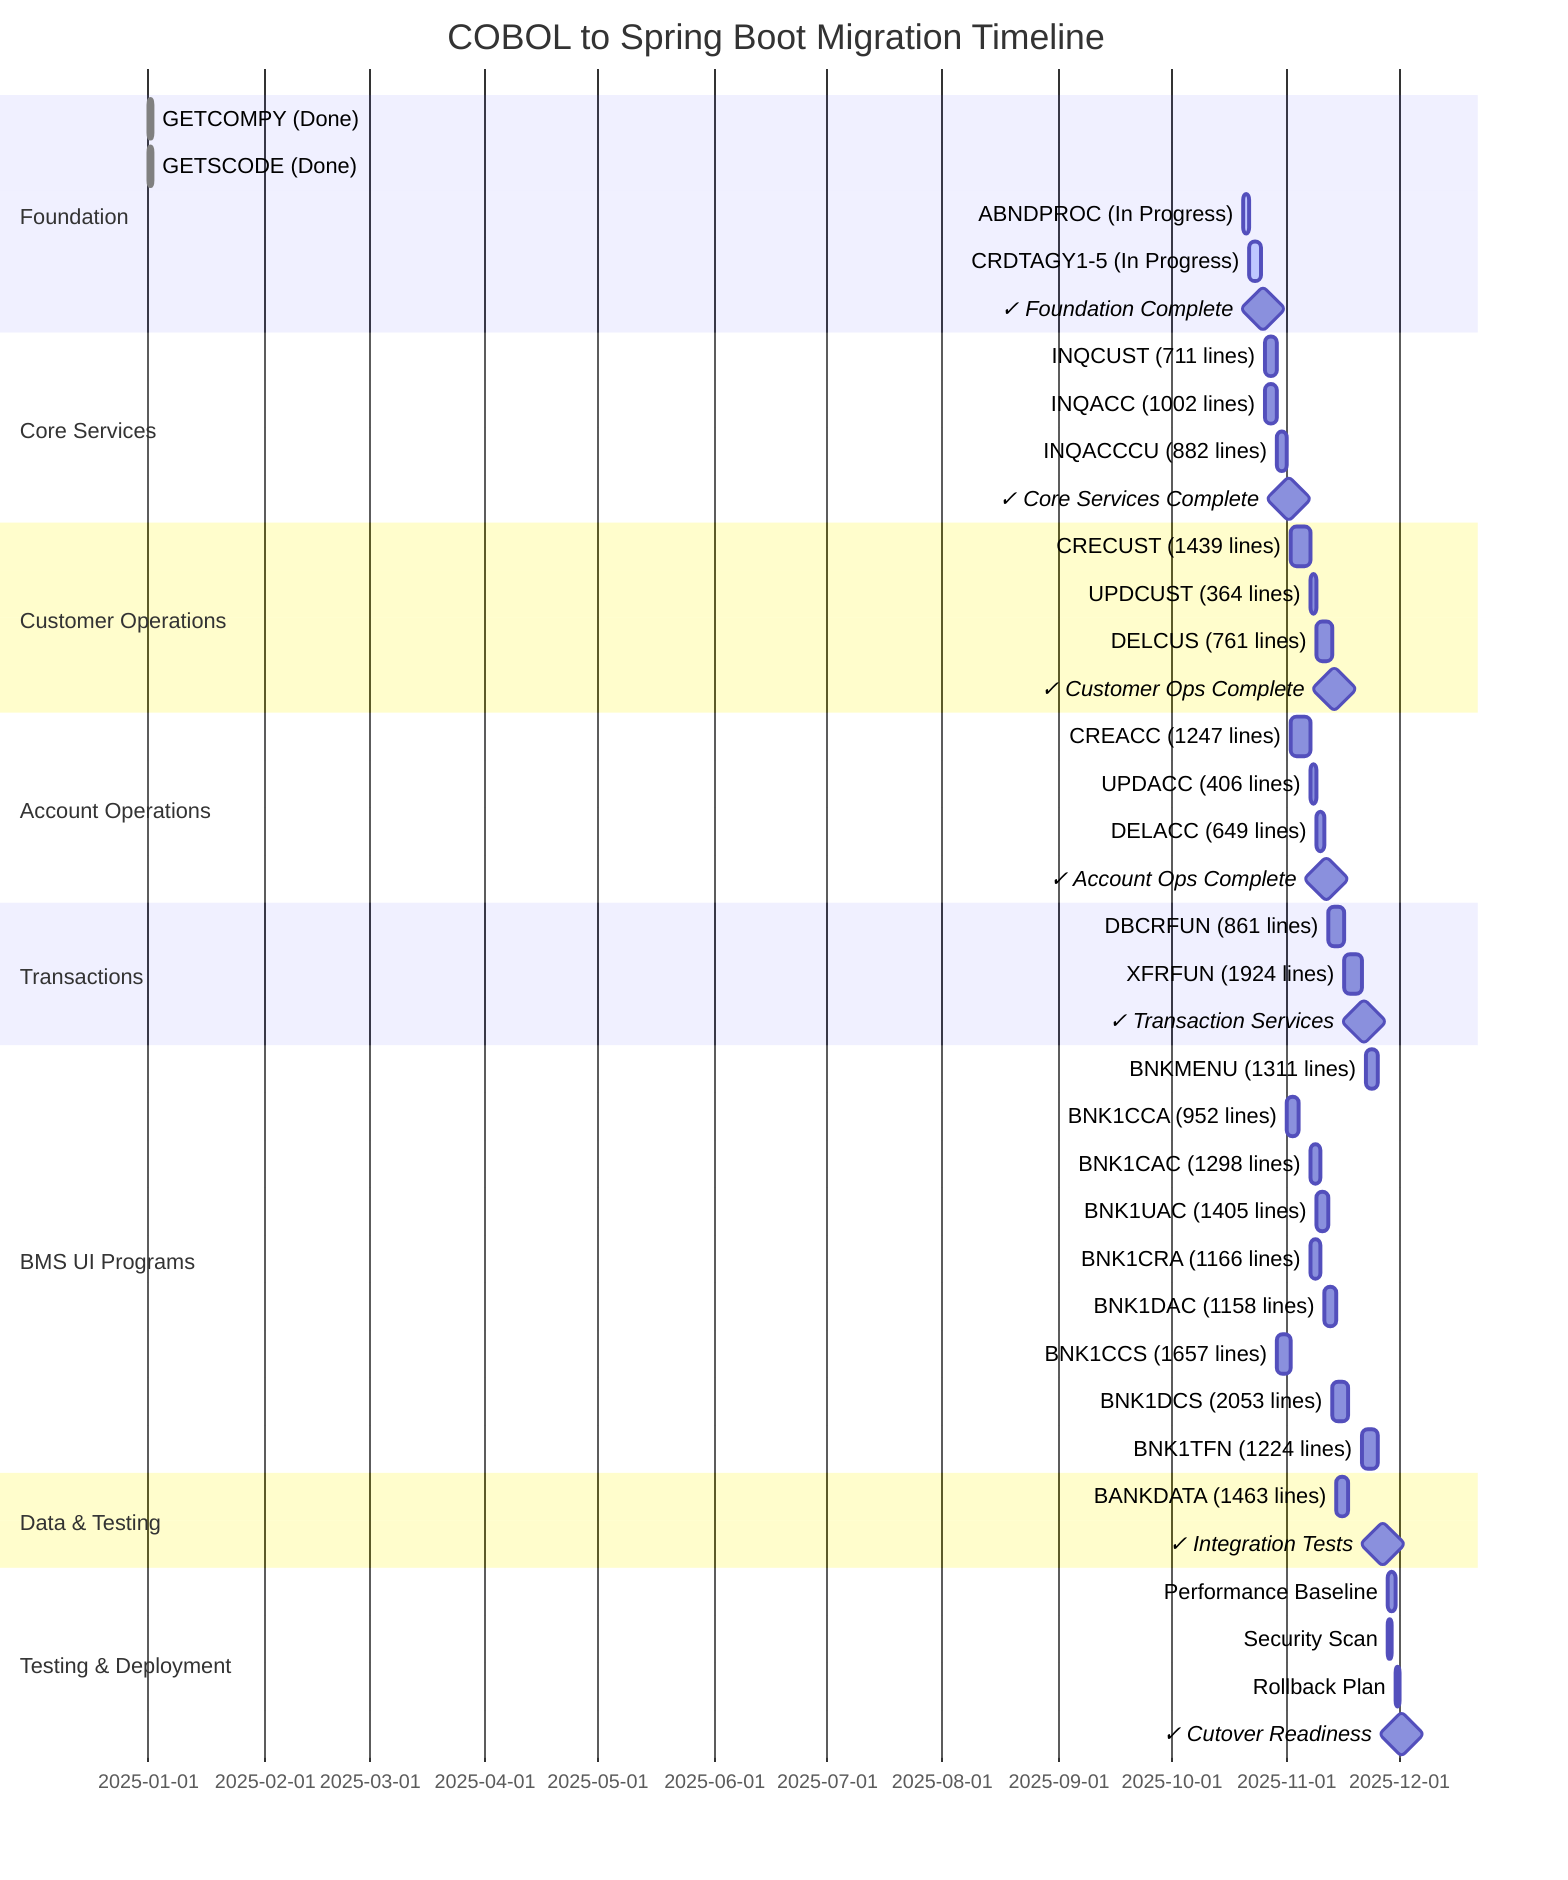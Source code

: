 gantt
    title COBOL to Spring Boot Migration Timeline
    dateFormat YYYY-MM-DD
    
    %% =========================================================================
    %% PHASE 1: FOUNDATION
    %% =========================================================================
    section Foundation
    GETCOMPY (Done)                 :done, getcompy, 2025-01-01, 0.5d
    GETSCODE (Done)                 :done, getscode, 2025-01-01, 0.5d
    ABNDPROC (In Progress)          :active, abndproc, 2025-10-20, 2d
    CRDTAGY1-5 (In Progress)        :active, crdtagy, 2025-10-22, 3d
    ✓ Foundation Complete           :milestone, checkpoint1, after crdtagy, 0.5d
    
    %% =========================================================================
    %% PHASE 2: CORE SERVICES (QUERY OPERATIONS)
    %% =========================================================================
    section Core Services
    INQCUST (711 lines)             :inqcust, after checkpoint1, 3d
    INQACC (1002 lines)             :inqacc, after checkpoint1, 3d
    INQACCCU (882 lines)            :inqacccu, after inqcust inqacc, 3d
    ✓ Core Services Complete        :milestone, checkpoint2, after inqacccu, 0.5d
    
    %% =========================================================================
    %% PHASE 3: CUSTOMER OPERATIONS
    %% =========================================================================
    section Customer Operations
    CRECUST (1439 lines)            :crecust, after checkpoint2 crdtagy, 5d
    UPDCUST (364 lines)             :updcust, after crecust, 2d
    DELCUS (761 lines)              :delcus, after updcust inqacccu, 4d
    ✓ Customer Ops Complete         :milestone, checkpoint3, after delcus, 0.5d
    
    %% =========================================================================
    %% PHASE 4: ACCOUNT OPERATIONS
    %% =========================================================================
    section Account Operations
    CREACC (1247 lines)             :creacc, after checkpoint2 inqcust inqacccu, 5d
    UPDACC (406 lines)              :updacc, after creacc, 2d
    DELACC (649 lines)              :delacc, after updacc, 2d
    ✓ Account Ops Complete          :milestone, checkpoint4, after delacc, 0.5d
    
    %% =========================================================================
    %% PHASE 5: TRANSACTION SERVICES
    %% =========================================================================
    section Transactions
    DBCRFUN (861 lines)             :dbcrfun, after checkpoint4, 4d
    XFRFUN (1924 lines)             :xfrfun, after dbcrfun, 5d
    ✓ Transaction Services          :milestone, checkpoint5, after xfrfun, 0.5d
    
    %% =========================================================================
    %% PHASE 6: BMS UI PROGRAMS (REST API BACKENDS)
    %% =========================================================================
    section BMS UI Programs
    BNKMENU (1311 lines)            :bnkmenu, after checkpoint5, 3d
    BNK1CCA (952 lines)             :bnk1cca, after inqacccu, 3d
    BNK1CAC (1298 lines)            :bnk1cac, after creacc, 3d
    BNK1UAC (1405 lines)            :bnk1uac, after updacc, 3d
    BNK1CRA (1166 lines)            :bnk1cra, after crecust, 3d
    BNK1DAC (1158 lines)            :bnk1dac, after delacc, 3d
    BNK1CCS (1657 lines)            :bnk1ccs, after inqcust, 4d
    BNK1DCS (2053 lines)            :bnk1dcs, after delcus, 4d
    BNK1TFN (1224 lines)            :bnk1tfn, after xfrfun, 4d
    
    %% =========================================================================
    %% PHASE 7: DATA INITIALIZATION
    %% =========================================================================
    section Data & Testing
    BANKDATA (1463 lines)           :bankdata, after checkpoint4 checkpoint3, 3d
    ✓ Integration Tests             :milestone, checkpoint6, after bnkmenu bnk1cca bnk1cac bnk1uac bnk1cra bnk1dac bnk1ccs bnk1dcs bnk1tfn bankdata, 3d
    
    %% =========================================================================
    %% PHASE 8: TESTING & DEPLOYMENT
    %% =========================================================================
    section Testing & Deployment
    Performance Baseline            :perf, after checkpoint6, 2d
    Security Scan                   :security, after checkpoint6, 1d
    Rollback Plan                   :rollback, after perf security, 1d
    ✓ Cutover Readiness            :milestone, checkpoint7, after rollback, 0.5d
